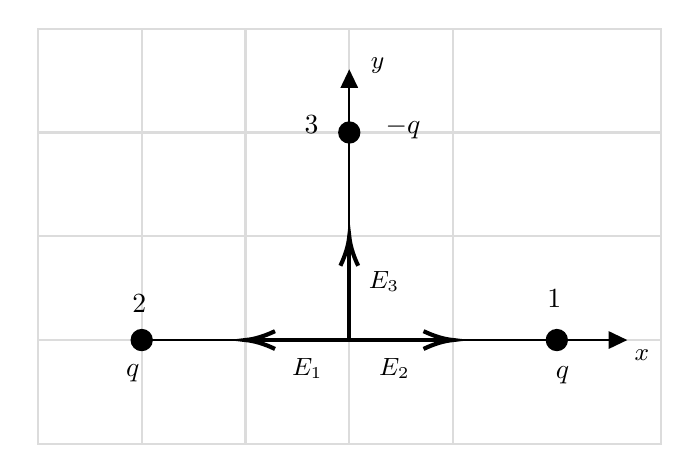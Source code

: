 

\tikzset{every picture/.style={line width=0.75pt}} %set default line width to 0.75pt        

\begin{tikzpicture}[x=0.75pt,y=0.75pt,yscale=-1,xscale=1]
%uncomment if require: \path (0,200); %set diagram left start at 0, and has height of 200

%Shape: Grid [id:dp331631089200787] 
\draw  [draw opacity=0] (0,0) -- (300,0) -- (300,200) -- (0,200) -- cycle ; \draw  [color={rgb, 255:red, 220; green, 220; blue, 220 }  ,draw opacity=1 ] (50,0) -- (50,200)(100,0) -- (100,200)(150,0) -- (150,200)(200,0) -- (200,200) ; \draw  [color={rgb, 255:red, 220; green, 220; blue, 220 }  ,draw opacity=1 ] (0,50) -- (300,50)(0,100) -- (300,100)(0,150) -- (300,150) ; \draw  [color={rgb, 255:red, 220; green, 220; blue, 220 }  ,draw opacity=1 ] (0,0) -- (300,0) -- (300,200) -- (0,200) -- cycle ;
%Straight Lines [id:da14224998842180447] 
\draw    (50,150) -- (280.93,150) ;
\draw [shift={(283.93,150)}, rotate = 180] [fill={rgb, 255:red, 0; green, 0; blue, 0 }  ][line width=0.08]  [draw opacity=0] (8.93,-4.29) -- (0,0) -- (8.93,4.29) -- cycle    ;
%Straight Lines [id:da6009743108133081] 
\draw    (150,150) -- (150,22.58) ;
\draw [shift={(150,19.58)}, rotate = 90] [fill={rgb, 255:red, 0; green, 0; blue, 0 }  ][line width=0.08]  [draw opacity=0] (8.93,-4.29) -- (0,0) -- (8.93,4.29) -- cycle    ;
%Shape: Circle [id:dp897042553915123] 
\draw  [fill={rgb, 255:red, 0; green, 0; blue, 0 }  ,fill opacity=1 ] (145.13,50) .. controls (145.13,47.31) and (147.31,45.13) .. (150,45.13) .. controls (152.69,45.13) and (154.87,47.31) .. (154.87,50) .. controls (154.87,52.69) and (152.69,54.87) .. (150,54.87) .. controls (147.31,54.87) and (145.13,52.69) .. (145.13,50) -- cycle ;
%Shape: Circle [id:dp06513064206546715] 
\draw  [fill={rgb, 255:red, 0; green, 0; blue, 0 }  ,fill opacity=1 ] (45.13,150) .. controls (45.13,147.31) and (47.31,145.13) .. (50,145.13) .. controls (52.69,145.13) and (54.87,147.31) .. (54.87,150) .. controls (54.87,152.69) and (52.69,154.87) .. (50,154.87) .. controls (47.31,154.87) and (45.13,152.69) .. (45.13,150) -- cycle ;
%Shape: Circle [id:dp6444706106350273] 
\draw  [fill={rgb, 255:red, 0; green, 0; blue, 0 }  ,fill opacity=1 ] (245.13,150) .. controls (245.13,147.31) and (247.31,145.13) .. (250,145.13) .. controls (252.69,145.13) and (254.87,147.31) .. (254.87,150) .. controls (254.87,152.69) and (252.69,154.87) .. (250,154.87) .. controls (247.31,154.87) and (245.13,152.69) .. (245.13,150) -- cycle ;
%Straight Lines [id:da4590810247872239] 
\draw [line width=1.5]    (150,150) -- (103,150) ;
\draw [shift={(100,150)}, rotate = 360] [color={rgb, 255:red, 0; green, 0; blue, 0 }  ][line width=1.5]    (14.21,-4.28) .. controls (9.04,-1.82) and (4.3,-0.39) .. (0,0) .. controls (4.3,0.39) and (9.04,1.82) .. (14.21,4.28)   ;
%Straight Lines [id:da5899954170232251] 
\draw [line width=1.5]    (150,150) -- (197,150) ;
\draw [shift={(200,150)}, rotate = 180] [color={rgb, 255:red, 0; green, 0; blue, 0 }  ][line width=1.5]    (14.21,-4.28) .. controls (9.04,-1.82) and (4.3,-0.39) .. (0,0) .. controls (4.3,0.39) and (9.04,1.82) .. (14.21,4.28)   ;
%Straight Lines [id:da04145943004324493] 
\draw [line width=1.5]    (150,150) -- (150,103) ;
\draw [shift={(150,100)}, rotate = 90] [color={rgb, 255:red, 0; green, 0; blue, 0 }  ][line width=1.5]    (14.21,-4.28) .. controls (9.04,-1.82) and (4.3,-0.39) .. (0,0) .. controls (4.3,0.39) and (9.04,1.82) .. (14.21,4.28)   ;

% Text Node
\draw (166,41.4) node [anchor=north west][inner sep=0.75pt]    {$-q$};
% Text Node
\draw (41,160.4) node [anchor=north west][inner sep=0.75pt]    {$q$};
% Text Node
\draw (248,161.4) node [anchor=north west][inner sep=0.75pt]    {$q$};
% Text Node
\draw (285.93,153.4) node [anchor=north west][inner sep=0.75pt]  [font=\small]  {$x$};
% Text Node
\draw (158.93,12.4) node [anchor=north west][inner sep=0.75pt]  [font=\small]  {$y$};
% Text Node
\draw (244,124.4) node [anchor=north west][inner sep=0.75pt]    {$1$};
% Text Node
\draw (44,126.4) node [anchor=north west][inner sep=0.75pt]    {$2$};
% Text Node
\draw (127,40.4) node [anchor=north west][inner sep=0.75pt]    {$3$};
% Text Node
\draw (120.93,157.4) node [anchor=north west][inner sep=0.75pt]  [font=\small]  {$E_{1}$};
% Text Node
\draw (162.93,157.4) node [anchor=north west][inner sep=0.75pt]  [font=\small]  {$E_{2}$};
% Text Node
\draw (157.93,115.4) node [anchor=north west][inner sep=0.75pt]  [font=\small]  {$E_{3}$};


\end{tikzpicture}
